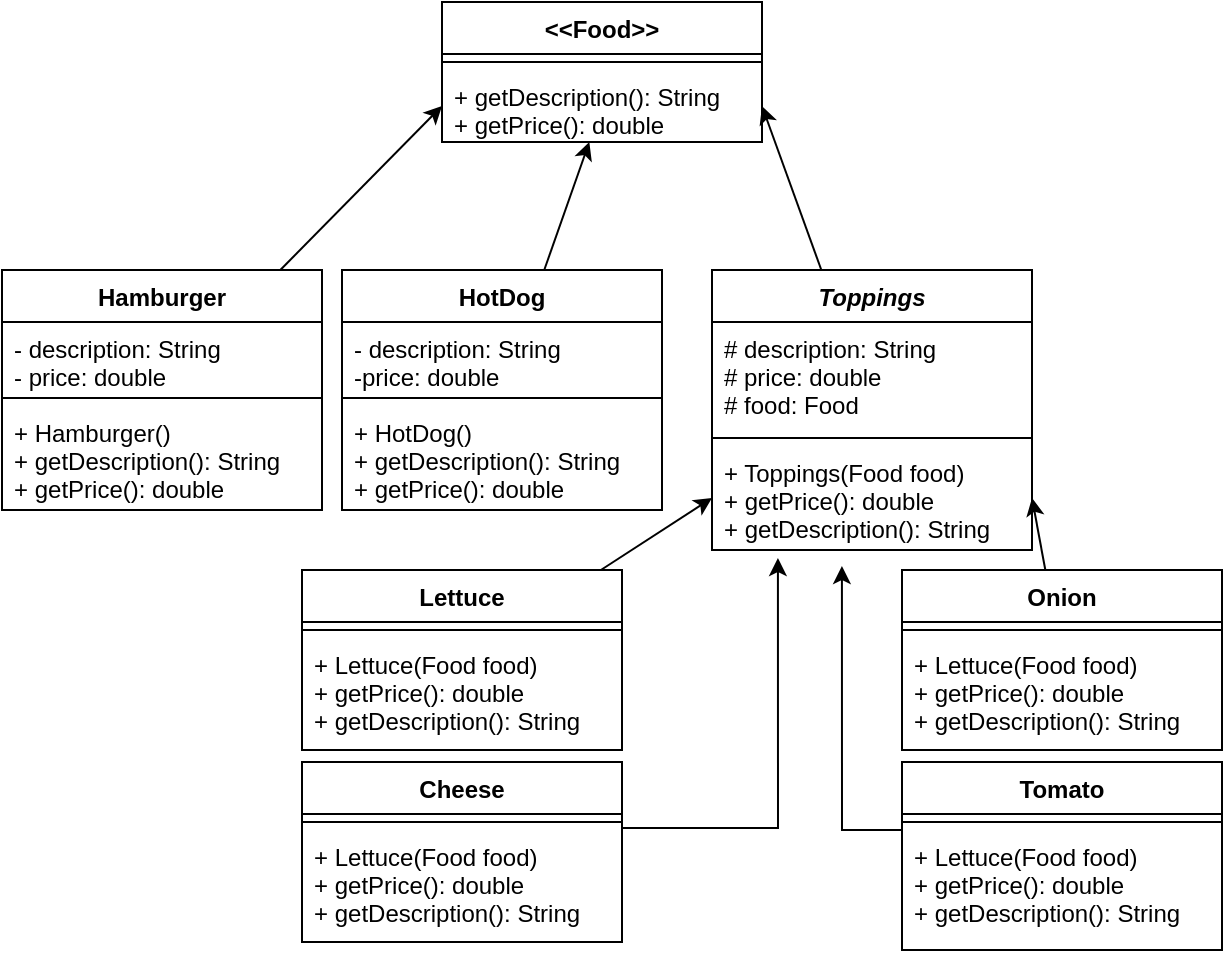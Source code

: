 <mxfile version="13.2.4" type="device"><diagram id="nW42y2x124XdzYf7eyEV" name="Page-1"><mxGraphModel dx="868" dy="510" grid="1" gridSize="10" guides="1" tooltips="1" connect="1" arrows="1" fold="1" page="1" pageScale="1" pageWidth="850" pageHeight="1100" math="0" shadow="0"><root><mxCell id="0"/><mxCell id="1" parent="0"/><mxCell id="49Qc7-IsRncETiJOkG2a-1" value="&lt;&lt;Food&gt;&gt;" style="swimlane;fontStyle=1;align=center;verticalAlign=top;childLayout=stackLayout;horizontal=1;startSize=26;horizontalStack=0;resizeParent=1;resizeParentMax=0;resizeLast=0;collapsible=1;marginBottom=0;" vertex="1" parent="1"><mxGeometry x="290" y="36" width="160" height="70" as="geometry"/></mxCell><mxCell id="49Qc7-IsRncETiJOkG2a-3" value="" style="line;strokeWidth=1;fillColor=none;align=left;verticalAlign=middle;spacingTop=-1;spacingLeft=3;spacingRight=3;rotatable=0;labelPosition=right;points=[];portConstraint=eastwest;" vertex="1" parent="49Qc7-IsRncETiJOkG2a-1"><mxGeometry y="26" width="160" height="8" as="geometry"/></mxCell><mxCell id="49Qc7-IsRncETiJOkG2a-4" value="+ getDescription(): String&#10;+ getPrice(): double" style="text;strokeColor=none;fillColor=none;align=left;verticalAlign=top;spacingLeft=4;spacingRight=4;overflow=hidden;rotatable=0;points=[[0,0.5],[1,0.5]];portConstraint=eastwest;" vertex="1" parent="49Qc7-IsRncETiJOkG2a-1"><mxGeometry y="34" width="160" height="36" as="geometry"/></mxCell><mxCell id="49Qc7-IsRncETiJOkG2a-42" style="edgeStyle=none;rounded=0;orthogonalLoop=1;jettySize=auto;html=1;entryX=0;entryY=0.5;entryDx=0;entryDy=0;" edge="1" parent="1" source="49Qc7-IsRncETiJOkG2a-9" target="49Qc7-IsRncETiJOkG2a-4"><mxGeometry relative="1" as="geometry"/></mxCell><mxCell id="49Qc7-IsRncETiJOkG2a-44" style="edgeStyle=none;rounded=0;orthogonalLoop=1;jettySize=auto;html=1;" edge="1" parent="1" source="49Qc7-IsRncETiJOkG2a-5" target="49Qc7-IsRncETiJOkG2a-4"><mxGeometry relative="1" as="geometry"/></mxCell><mxCell id="49Qc7-IsRncETiJOkG2a-5" value="HotDog" style="swimlane;fontStyle=1;align=center;verticalAlign=top;childLayout=stackLayout;horizontal=1;startSize=26;horizontalStack=0;resizeParent=1;resizeParentMax=0;resizeLast=0;collapsible=1;marginBottom=0;" vertex="1" parent="1"><mxGeometry x="240" y="170" width="160" height="120" as="geometry"/></mxCell><mxCell id="49Qc7-IsRncETiJOkG2a-6" value="- description: String&#10;-price: double" style="text;strokeColor=none;fillColor=none;align=left;verticalAlign=top;spacingLeft=4;spacingRight=4;overflow=hidden;rotatable=0;points=[[0,0.5],[1,0.5]];portConstraint=eastwest;" vertex="1" parent="49Qc7-IsRncETiJOkG2a-5"><mxGeometry y="26" width="160" height="34" as="geometry"/></mxCell><mxCell id="49Qc7-IsRncETiJOkG2a-7" value="" style="line;strokeWidth=1;fillColor=none;align=left;verticalAlign=middle;spacingTop=-1;spacingLeft=3;spacingRight=3;rotatable=0;labelPosition=right;points=[];portConstraint=eastwest;" vertex="1" parent="49Qc7-IsRncETiJOkG2a-5"><mxGeometry y="60" width="160" height="8" as="geometry"/></mxCell><mxCell id="49Qc7-IsRncETiJOkG2a-8" value="+ HotDog()&#10;+ getDescription(): String&#10;+ getPrice(): double" style="text;strokeColor=none;fillColor=none;align=left;verticalAlign=top;spacingLeft=4;spacingRight=4;overflow=hidden;rotatable=0;points=[[0,0.5],[1,0.5]];portConstraint=eastwest;" vertex="1" parent="49Qc7-IsRncETiJOkG2a-5"><mxGeometry y="68" width="160" height="52" as="geometry"/></mxCell><mxCell id="49Qc7-IsRncETiJOkG2a-43" style="edgeStyle=none;rounded=0;orthogonalLoop=1;jettySize=auto;html=1;entryX=1;entryY=0.5;entryDx=0;entryDy=0;" edge="1" parent="1" source="49Qc7-IsRncETiJOkG2a-33" target="49Qc7-IsRncETiJOkG2a-4"><mxGeometry relative="1" as="geometry"/></mxCell><mxCell id="49Qc7-IsRncETiJOkG2a-33" value="Toppings" style="swimlane;fontStyle=3;align=center;verticalAlign=top;childLayout=stackLayout;horizontal=1;startSize=26;horizontalStack=0;resizeParent=1;resizeParentMax=0;resizeLast=0;collapsible=1;marginBottom=0;" vertex="1" parent="1"><mxGeometry x="425" y="170" width="160" height="140" as="geometry"/></mxCell><mxCell id="49Qc7-IsRncETiJOkG2a-34" value="# description: String&#10;# price: double&#10;# food: Food" style="text;strokeColor=none;fillColor=none;align=left;verticalAlign=top;spacingLeft=4;spacingRight=4;overflow=hidden;rotatable=0;points=[[0,0.5],[1,0.5]];portConstraint=eastwest;" vertex="1" parent="49Qc7-IsRncETiJOkG2a-33"><mxGeometry y="26" width="160" height="54" as="geometry"/></mxCell><mxCell id="49Qc7-IsRncETiJOkG2a-35" value="" style="line;strokeWidth=1;fillColor=none;align=left;verticalAlign=middle;spacingTop=-1;spacingLeft=3;spacingRight=3;rotatable=0;labelPosition=right;points=[];portConstraint=eastwest;" vertex="1" parent="49Qc7-IsRncETiJOkG2a-33"><mxGeometry y="80" width="160" height="8" as="geometry"/></mxCell><mxCell id="49Qc7-IsRncETiJOkG2a-36" value="+ Toppings(Food food)&#10;+ getPrice(): double&#10;+ getDescription(): String" style="text;strokeColor=none;fillColor=none;align=left;verticalAlign=top;spacingLeft=4;spacingRight=4;overflow=hidden;rotatable=0;points=[[0,0.5],[1,0.5]];portConstraint=eastwest;" vertex="1" parent="49Qc7-IsRncETiJOkG2a-33"><mxGeometry y="88" width="160" height="52" as="geometry"/></mxCell><mxCell id="49Qc7-IsRncETiJOkG2a-45" style="edgeStyle=none;rounded=0;orthogonalLoop=1;jettySize=auto;html=1;entryX=0;entryY=0.5;entryDx=0;entryDy=0;" edge="1" parent="1" source="49Qc7-IsRncETiJOkG2a-17" target="49Qc7-IsRncETiJOkG2a-36"><mxGeometry relative="1" as="geometry"/></mxCell><mxCell id="49Qc7-IsRncETiJOkG2a-46" style="edgeStyle=orthogonalEdgeStyle;rounded=0;orthogonalLoop=1;jettySize=auto;html=1;entryX=0.406;entryY=1.154;entryDx=0;entryDy=0;entryPerimeter=0;" edge="1" parent="1" source="49Qc7-IsRncETiJOkG2a-25" target="49Qc7-IsRncETiJOkG2a-36"><mxGeometry relative="1" as="geometry"><Array as="points"><mxPoint x="490" y="450"/></Array></mxGeometry></mxCell><mxCell id="49Qc7-IsRncETiJOkG2a-47" style="edgeStyle=none;rounded=0;orthogonalLoop=1;jettySize=auto;html=1;entryX=1;entryY=0.5;entryDx=0;entryDy=0;" edge="1" parent="1" source="49Qc7-IsRncETiJOkG2a-29" target="49Qc7-IsRncETiJOkG2a-36"><mxGeometry relative="1" as="geometry"/></mxCell><mxCell id="49Qc7-IsRncETiJOkG2a-17" value="Lettuce" style="swimlane;fontStyle=1;align=center;verticalAlign=top;childLayout=stackLayout;horizontal=1;startSize=26;horizontalStack=0;resizeParent=1;resizeParentMax=0;resizeLast=0;collapsible=1;marginBottom=0;" vertex="1" parent="1"><mxGeometry x="220" y="320" width="160" height="90" as="geometry"/></mxCell><mxCell id="49Qc7-IsRncETiJOkG2a-19" value="" style="line;strokeWidth=1;fillColor=none;align=left;verticalAlign=middle;spacingTop=-1;spacingLeft=3;spacingRight=3;rotatable=0;labelPosition=right;points=[];portConstraint=eastwest;" vertex="1" parent="49Qc7-IsRncETiJOkG2a-17"><mxGeometry y="26" width="160" height="8" as="geometry"/></mxCell><mxCell id="49Qc7-IsRncETiJOkG2a-20" value="+ Lettuce(Food food)&#10;+ getPrice(): double&#10;+ getDescription(): String" style="text;strokeColor=none;fillColor=none;align=left;verticalAlign=top;spacingLeft=4;spacingRight=4;overflow=hidden;rotatable=0;points=[[0,0.5],[1,0.5]];portConstraint=eastwest;" vertex="1" parent="49Qc7-IsRncETiJOkG2a-17"><mxGeometry y="34" width="160" height="56" as="geometry"/></mxCell><mxCell id="49Qc7-IsRncETiJOkG2a-50" style="edgeStyle=orthogonalEdgeStyle;rounded=0;orthogonalLoop=1;jettySize=auto;html=1;entryX=0.206;entryY=1.077;entryDx=0;entryDy=0;entryPerimeter=0;" edge="1" parent="1" source="49Qc7-IsRncETiJOkG2a-37" target="49Qc7-IsRncETiJOkG2a-36"><mxGeometry relative="1" as="geometry"><Array as="points"><mxPoint x="458" y="449"/></Array></mxGeometry></mxCell><mxCell id="49Qc7-IsRncETiJOkG2a-25" value="Tomato" style="swimlane;fontStyle=1;align=center;verticalAlign=top;childLayout=stackLayout;horizontal=1;startSize=26;horizontalStack=0;resizeParent=1;resizeParentMax=0;resizeLast=0;collapsible=1;marginBottom=0;" vertex="1" parent="1"><mxGeometry x="520" y="416" width="160" height="94" as="geometry"/></mxCell><mxCell id="49Qc7-IsRncETiJOkG2a-27" value="" style="line;strokeWidth=1;fillColor=none;align=left;verticalAlign=middle;spacingTop=-1;spacingLeft=3;spacingRight=3;rotatable=0;labelPosition=right;points=[];portConstraint=eastwest;" vertex="1" parent="49Qc7-IsRncETiJOkG2a-25"><mxGeometry y="26" width="160" height="8" as="geometry"/></mxCell><mxCell id="49Qc7-IsRncETiJOkG2a-28" value="+ Lettuce(Food food)&#10;+ getPrice(): double&#10;+ getDescription(): String" style="text;strokeColor=none;fillColor=none;align=left;verticalAlign=top;spacingLeft=4;spacingRight=4;overflow=hidden;rotatable=0;points=[[0,0.5],[1,0.5]];portConstraint=eastwest;" vertex="1" parent="49Qc7-IsRncETiJOkG2a-25"><mxGeometry y="34" width="160" height="60" as="geometry"/></mxCell><mxCell id="49Qc7-IsRncETiJOkG2a-29" value="Onion" style="swimlane;fontStyle=1;align=center;verticalAlign=top;childLayout=stackLayout;horizontal=1;startSize=26;horizontalStack=0;resizeParent=1;resizeParentMax=0;resizeLast=0;collapsible=1;marginBottom=0;" vertex="1" parent="1"><mxGeometry x="520" y="320" width="160" height="90" as="geometry"/></mxCell><mxCell id="49Qc7-IsRncETiJOkG2a-31" value="" style="line;strokeWidth=1;fillColor=none;align=left;verticalAlign=middle;spacingTop=-1;spacingLeft=3;spacingRight=3;rotatable=0;labelPosition=right;points=[];portConstraint=eastwest;" vertex="1" parent="49Qc7-IsRncETiJOkG2a-29"><mxGeometry y="26" width="160" height="8" as="geometry"/></mxCell><mxCell id="49Qc7-IsRncETiJOkG2a-32" value="+ Lettuce(Food food)&#10;+ getPrice(): double&#10;+ getDescription(): String" style="text;strokeColor=none;fillColor=none;align=left;verticalAlign=top;spacingLeft=4;spacingRight=4;overflow=hidden;rotatable=0;points=[[0,0.5],[1,0.5]];portConstraint=eastwest;" vertex="1" parent="49Qc7-IsRncETiJOkG2a-29"><mxGeometry y="34" width="160" height="56" as="geometry"/></mxCell><mxCell id="49Qc7-IsRncETiJOkG2a-37" value="Cheese" style="swimlane;fontStyle=1;align=center;verticalAlign=top;childLayout=stackLayout;horizontal=1;startSize=26;horizontalStack=0;resizeParent=1;resizeParentMax=0;resizeLast=0;collapsible=1;marginBottom=0;" vertex="1" parent="1"><mxGeometry x="220" y="416" width="160" height="90" as="geometry"/></mxCell><mxCell id="49Qc7-IsRncETiJOkG2a-39" value="" style="line;strokeWidth=1;fillColor=none;align=left;verticalAlign=middle;spacingTop=-1;spacingLeft=3;spacingRight=3;rotatable=0;labelPosition=right;points=[];portConstraint=eastwest;" vertex="1" parent="49Qc7-IsRncETiJOkG2a-37"><mxGeometry y="26" width="160" height="8" as="geometry"/></mxCell><mxCell id="49Qc7-IsRncETiJOkG2a-40" value="+ Lettuce(Food food)&#10;+ getPrice(): double&#10;+ getDescription(): String" style="text;strokeColor=none;fillColor=none;align=left;verticalAlign=top;spacingLeft=4;spacingRight=4;overflow=hidden;rotatable=0;points=[[0,0.5],[1,0.5]];portConstraint=eastwest;" vertex="1" parent="49Qc7-IsRncETiJOkG2a-37"><mxGeometry y="34" width="160" height="56" as="geometry"/></mxCell><mxCell id="49Qc7-IsRncETiJOkG2a-9" value="Hamburger" style="swimlane;fontStyle=1;align=center;verticalAlign=top;childLayout=stackLayout;horizontal=1;startSize=26;horizontalStack=0;resizeParent=1;resizeParentMax=0;resizeLast=0;collapsible=1;marginBottom=0;" vertex="1" parent="1"><mxGeometry x="70" y="170" width="160" height="120" as="geometry"/></mxCell><mxCell id="49Qc7-IsRncETiJOkG2a-10" value="- description: String&#10;- price: double" style="text;strokeColor=none;fillColor=none;align=left;verticalAlign=top;spacingLeft=4;spacingRight=4;overflow=hidden;rotatable=0;points=[[0,0.5],[1,0.5]];portConstraint=eastwest;" vertex="1" parent="49Qc7-IsRncETiJOkG2a-9"><mxGeometry y="26" width="160" height="34" as="geometry"/></mxCell><mxCell id="49Qc7-IsRncETiJOkG2a-11" value="" style="line;strokeWidth=1;fillColor=none;align=left;verticalAlign=middle;spacingTop=-1;spacingLeft=3;spacingRight=3;rotatable=0;labelPosition=right;points=[];portConstraint=eastwest;" vertex="1" parent="49Qc7-IsRncETiJOkG2a-9"><mxGeometry y="60" width="160" height="8" as="geometry"/></mxCell><mxCell id="49Qc7-IsRncETiJOkG2a-12" value="+ Hamburger()&#10;+ getDescription(): String&#10;+ getPrice(): double" style="text;strokeColor=none;fillColor=none;align=left;verticalAlign=top;spacingLeft=4;spacingRight=4;overflow=hidden;rotatable=0;points=[[0,0.5],[1,0.5]];portConstraint=eastwest;" vertex="1" parent="49Qc7-IsRncETiJOkG2a-9"><mxGeometry y="68" width="160" height="52" as="geometry"/></mxCell></root></mxGraphModel></diagram></mxfile>